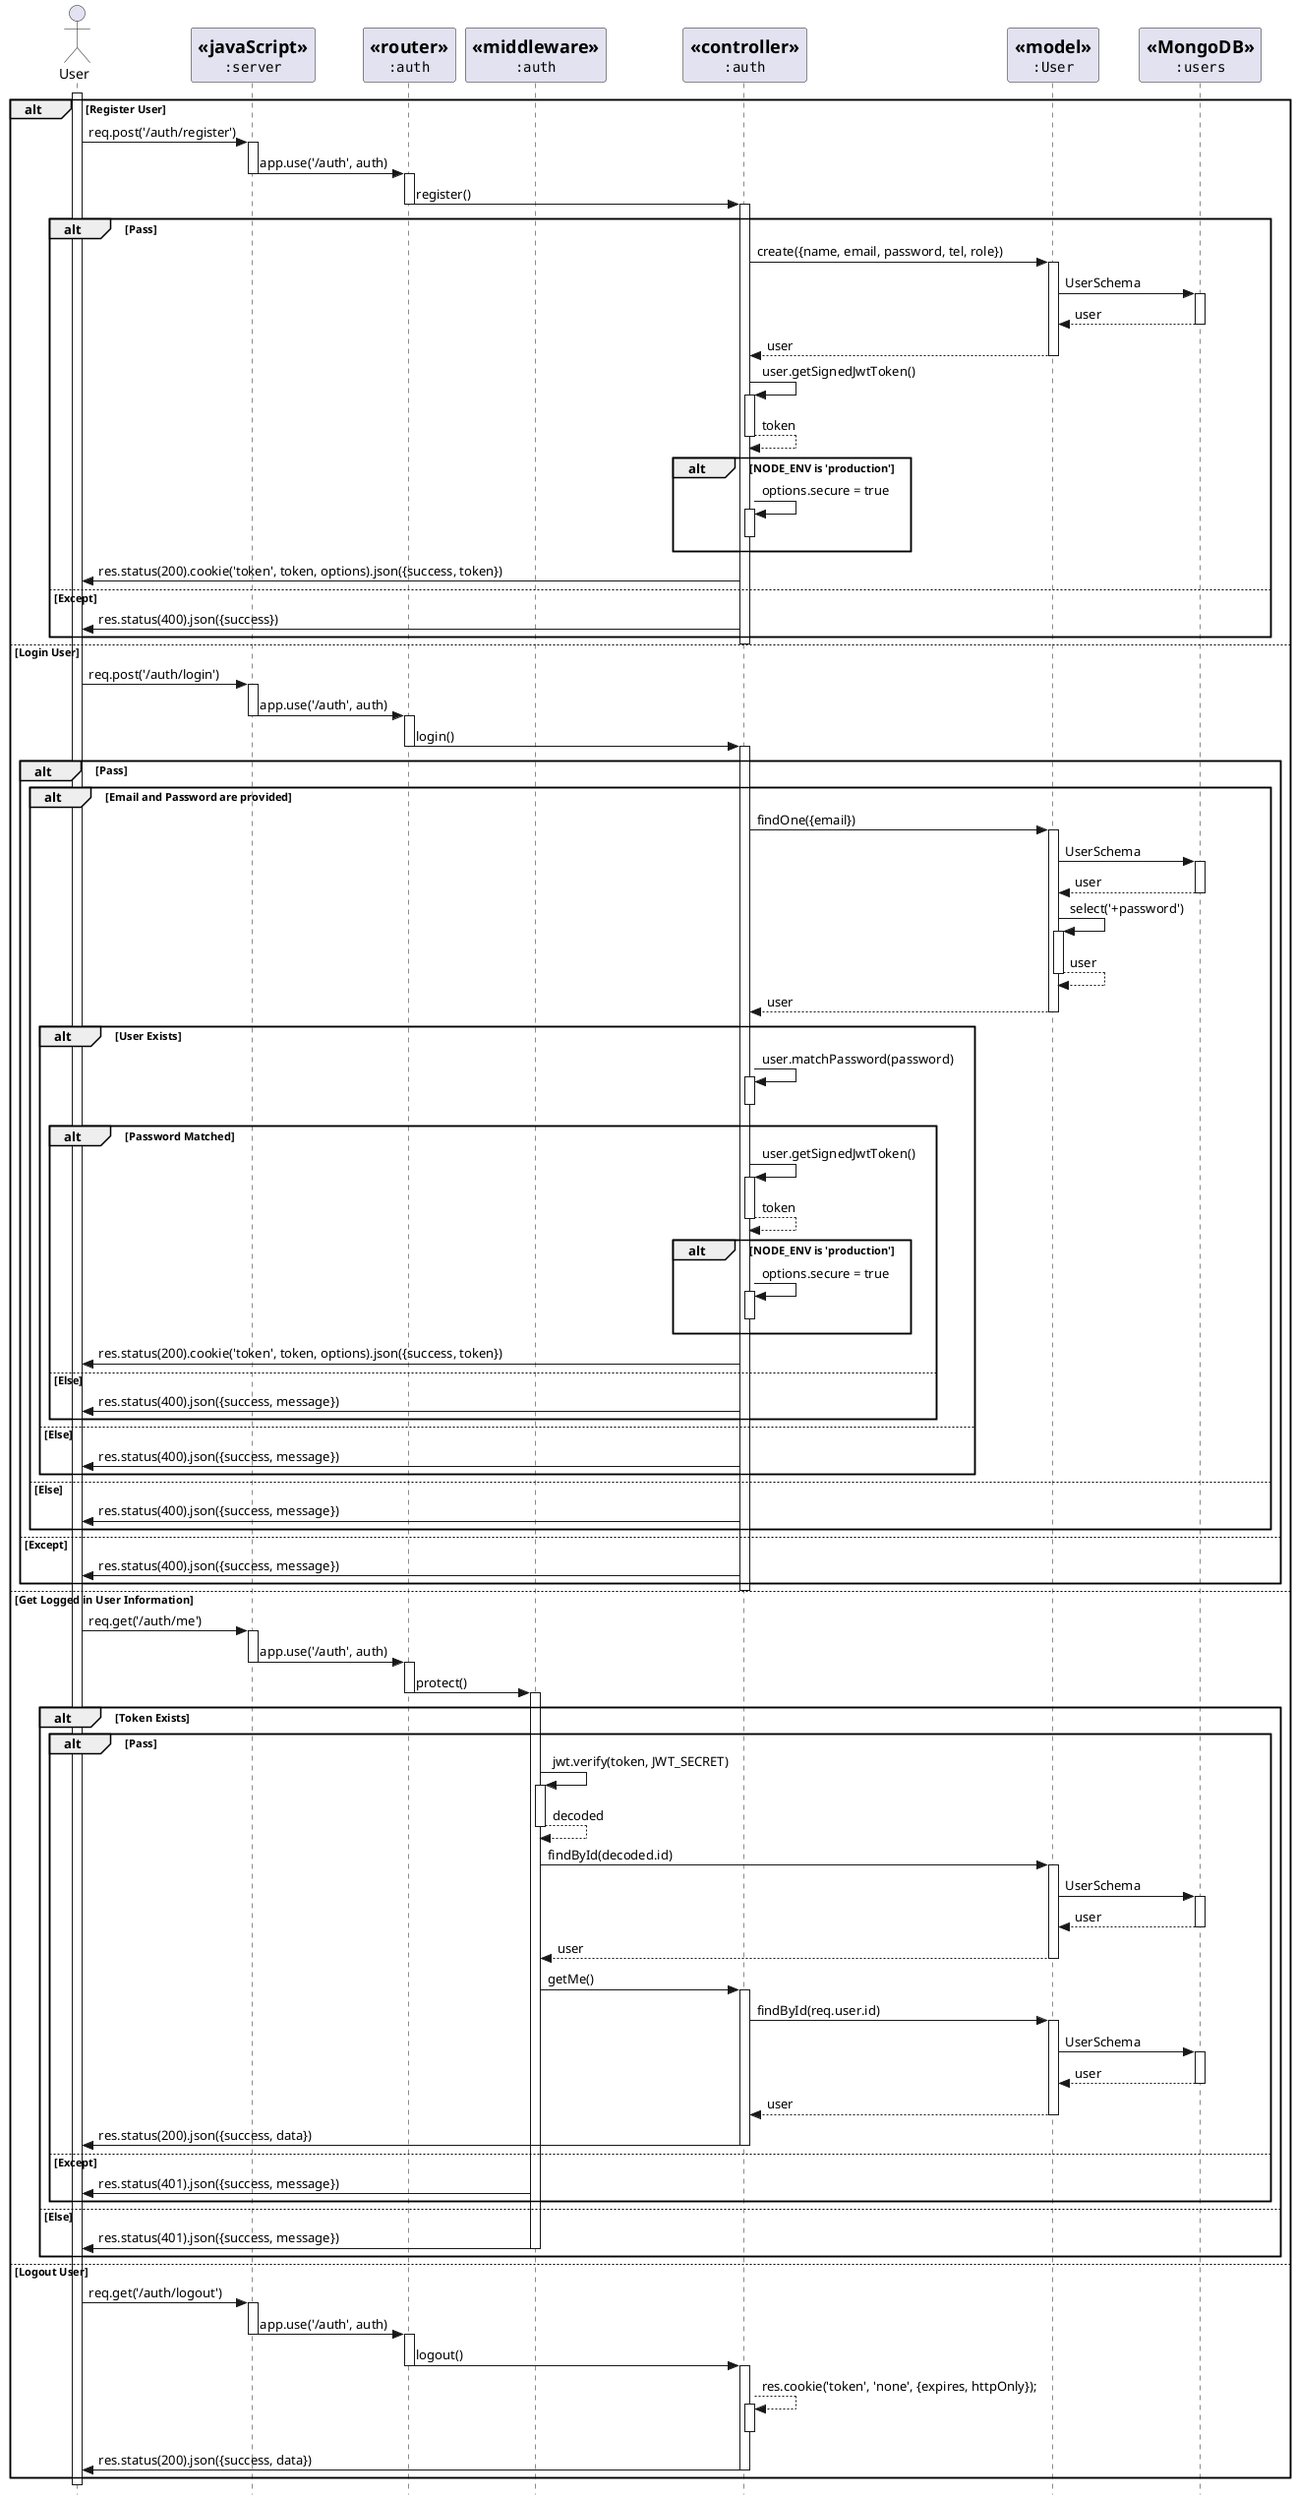 @startuml Authentication Scenario
skinparam style strictuml
actor User
participant server [
    =<<javaScript>>
    "":server""
]
participant authRouter [
    =<<router>>
    "":auth""
]
participant middleware [
    =<<middleware>>
    "":auth""
]
participant authController [
    =<<controller>>
    "":auth""
]
participant userModel [
    =<<model>>
    "":User""
]
participant userMongo [
    =<<MongoDB>>
    "":users""
]

activate User
alt Register User
    User->server: req.post('/auth/register')
    activate server
    server->authRouter: app.use('/auth', auth)
    deactivate server
    activate authRouter
    authRouter->authController: register()
    deactivate authRouter
    activate authController
    alt Pass
        authController->userModel: create({name, email, password, tel, role})
        activate userModel
        userModel->userMongo: UserSchema
        activate userMongo
        userMongo-->userModel: user
        deactivate userMongo
        userModel-->authController: user
        deactivate userModel
        authController->authController: user.getSignedJwtToken()
        activate authController
        authController-->authController: token
        deactivate authController

        alt NODE_ENV is 'production'
            authController->authController: options.secure = true
            activate authController
            deactivate authController
        end
        authController->User:res.status(200).cookie('token', token, options).json({success, token})
    else Except
        authController->User:res.status(400).json({success})
    end
    deactivate authController
    
else Login User
    User->server: req.post('/auth/login')
    activate server
    server->authRouter: app.use('/auth', auth)
    deactivate server
    activate authRouter
    authRouter->authController: login()
    deactivate authRouter
    activate authController
    alt Pass
        alt Email and Password are provided
            authController->userModel: findOne({email})
            activate userModel
            userModel->userMongo: UserSchema
            activate userMongo
            userMongo-->userModel: user
            deactivate userMongo
            userModel->userModel: select('+password')
            activate userModel
            userModel-->userModel: user
            deactivate userModel
            userModel-->authController: user
            deactivate userModel

            alt User Exists
                authController->authController: user.matchPassword(password)
                activate authController
                deactivate authController

                alt Password Matched
                    authController->authController: user.getSignedJwtToken()
                    activate authController
                    authController-->authController: token
                    deactivate authController

                    alt NODE_ENV is 'production'
                        authController->authController: options.secure = true
                        activate authController
                        deactivate authController
                    end
                    authController->User:res.status(200).cookie('token', token, options).json({success, token})
                else Else
                    authController->User:res.status(400).json({success, message})
                end
            else Else
                authController->User:res.status(400).json({success, message})
            end
        else Else
            authController->User:res.status(400).json({success, message})
        end
    else Except
        authController->User:res.status(400).json({success, message})
    end
    deactivate authController

else Get Logged in User Information
    User->server: req.get('/auth/me')
    activate server
    server->authRouter: app.use('/auth', auth)
    deactivate server
    activate authRouter
    authRouter->middleware: protect()
    deactivate authRouter

    alt Token Exists
        alt Pass
            activate middleware
            middleware->middleware: jwt.verify(token, JWT_SECRET)
            activate middleware
            middleware-->middleware: decoded
            deactivate middleware
            middleware->userModel: findById(decoded.id)
            activate userModel
            userModel->userMongo: UserSchema
            activate userMongo
            userMongo-->userModel: user
            deactivate userMongo
            userModel-->middleware: user
            deactivate userModel

            middleware->authController: getMe()
            activate authController

            authController->userModel: findById(req.user.id)
            activate userModel
            userModel->userMongo: UserSchema
            activate userMongo
            userMongo-->userModel: user
            deactivate userMongo
            userModel-->authController: user
            deactivate userModel

            authController->User: res.status(200).json({success, data})
            deactivate authController

        else Except
            middleware->User: res.status(401).json({success, message})
        end
    else Else
        middleware->User: res.status(401).json({success, message})
        deactivate middleware
    end

else Logout User
    User->server: req.get('/auth/logout')
    activate server
    server->authRouter: app.use('/auth', auth)
    deactivate server
    activate authRouter
    authRouter->authController: logout()
    deactivate authRouter

    activate authController
    authController-->authController: res.cookie('token', 'none', {expires, httpOnly});
    activate authController
    deactivate authController
    authController->User: res.status(200).json({success, data})
    deactivate authController
end
deactivate User

@enduml